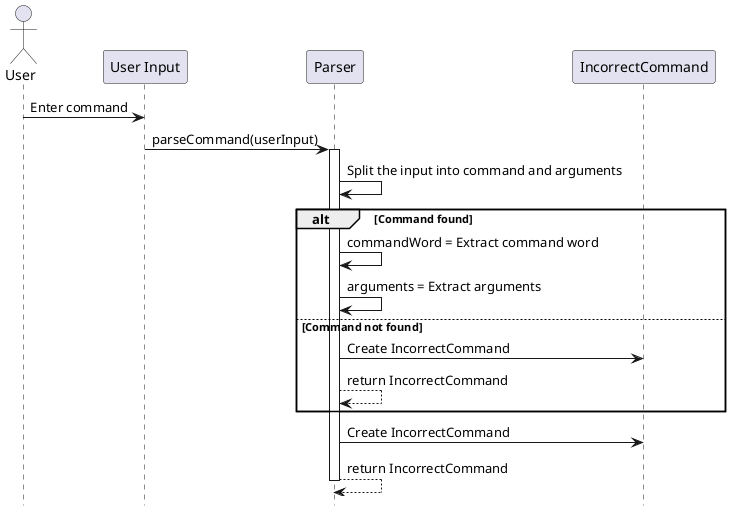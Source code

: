 @startuml
hide footbox
actor User
participant "User Input" as UserInput
participant "Parser" as Parser
participant "IncorrectCommand" as IncorrectCommand
User -> UserInput: Enter command
UserInput -> Parser: parseCommand(userInput)
activate Parser
Parser -> Parser: Split the input into command and arguments
alt Command found
Parser -> Parser: commandWord = Extract command word
Parser -> Parser: arguments = Extract arguments
else Command not found
Parser -> IncorrectCommand: Create IncorrectCommand
Parser --> Parser: return IncorrectCommand
end
Parser -> IncorrectCommand: Create IncorrectCommand
Parser --> Parser: return IncorrectCommand
deactivate Parser
@enduml
